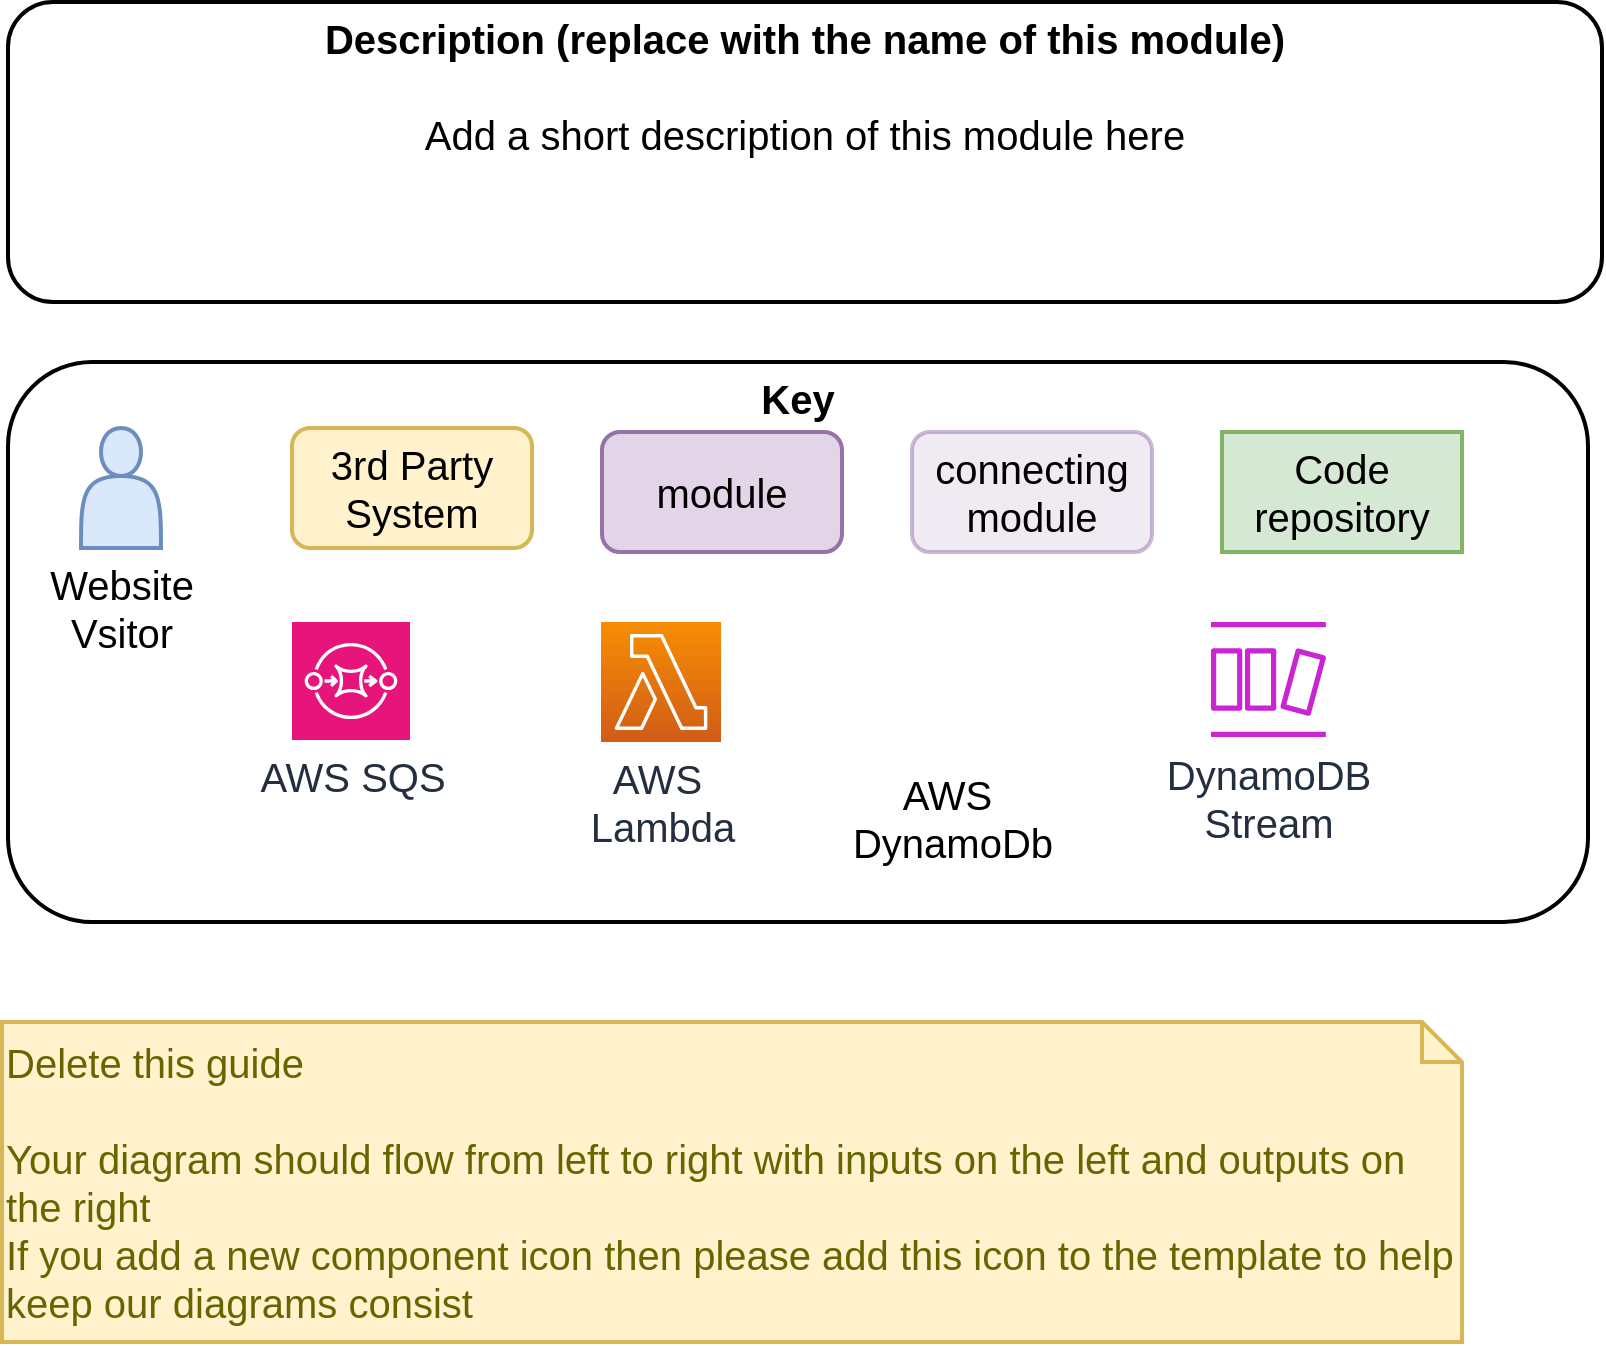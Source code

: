 <mxfile version="24.4.3" type="google">
  <diagram name="Page-1" id="7i0HS5fh59K__IMDZCdu">
    <mxGraphModel grid="1" page="1" gridSize="10" guides="1" tooltips="1" connect="1" arrows="1" fold="1" pageScale="1" pageWidth="827" pageHeight="1169" math="0" shadow="0">
      <root>
        <mxCell id="0" />
        <mxCell id="1" parent="0" />
        <mxCell id="xzGNzA1wx21qWqhvKcMt-1" value="&lt;b style=&quot;font-size: 20px;&quot;&gt;Key&lt;/b&gt;" style="rounded=1;whiteSpace=wrap;html=1;labelPosition=center;verticalLabelPosition=middle;align=center;verticalAlign=top;fontSize=20;labelBackgroundColor=none;strokeWidth=2;" vertex="1" parent="1">
          <mxGeometry x="-827" y="-970" width="790" height="280" as="geometry" />
        </mxCell>
        <mxCell id="bnqMVER4PhRWbPe9dfjj-4" value="&lt;font style=&quot;font-size: 20px;&quot; color=&quot;#000000&quot;&gt;Website&lt;/font&gt;&lt;div style=&quot;font-size: 20px;&quot;&gt;&lt;font style=&quot;font-size: 20px;&quot; color=&quot;#000000&quot;&gt;Vsitor&lt;/font&gt;&lt;/div&gt;" style="shape=actor;whiteSpace=wrap;html=1;fillColor=#dae8fc;strokeColor=#6c8ebf;labelPosition=center;verticalLabelPosition=bottom;align=center;verticalAlign=top;fontSize=20;strokeWidth=2;labelBackgroundColor=none;" vertex="1" parent="1">
          <mxGeometry x="-790.5" y="-937" width="40" height="60" as="geometry" />
        </mxCell>
        <mxCell id="YFDi_EJo6m9hiwI_MBTn-1" value="&lt;div style=&quot;font-size: 20px;&quot;&gt;&lt;b style=&quot;background-color: initial; font-size: 20px;&quot;&gt;Description (replace with the name of this module)&lt;/b&gt;&lt;/div&gt;&lt;div style=&quot;font-size: 20px;&quot;&gt;&lt;div style=&quot;font-size: 20px;&quot;&gt;&lt;br style=&quot;font-size: 20px;&quot;&gt;&lt;/div&gt;&lt;div style=&quot;font-size: 20px;&quot;&gt;Add a short description of this module here&lt;/div&gt;&lt;/div&gt;&lt;div style=&quot;font-size: 20px;&quot;&gt;&lt;br style=&quot;font-size: 20px;&quot;&gt;&lt;/div&gt;" style="rounded=1;whiteSpace=wrap;html=1;labelPosition=center;verticalLabelPosition=middle;align=center;verticalAlign=top;fontSize=20;labelBackgroundColor=none;strokeWidth=2;" vertex="1" parent="1">
          <mxGeometry x="-827" y="-1150" width="797" height="150" as="geometry" />
        </mxCell>
        <mxCell id="xzGNzA1wx21qWqhvKcMt-2" value="module" style="rounded=1;whiteSpace=wrap;html=1;fillColor=#e1d5e7;strokeColor=#9673a6;fontSize=20;strokeWidth=2;labelBackgroundColor=none;" vertex="1" parent="1">
          <mxGeometry x="-530" y="-935" width="120" height="60" as="geometry" />
        </mxCell>
        <mxCell id="xzGNzA1wx21qWqhvKcMt-3" value="Code repository" style="rounded=0;whiteSpace=wrap;html=1;fillColor=#d5e8d4;strokeColor=#82b366;fontSize=20;labelBackgroundColor=none;strokeWidth=2;" vertex="1" parent="1">
          <mxGeometry x="-220" y="-935" width="120" height="60" as="geometry" />
        </mxCell>
        <mxCell id="xzGNzA1wx21qWqhvKcMt-4" value="AWS&amp;nbsp;&lt;div style=&quot;font-size: 20px;&quot;&gt;DynamoDb&lt;/div&gt;" style="shape=image;html=1;verticalAlign=top;verticalLabelPosition=bottom;imageAspect=0;aspect=fixed;image=https://cdn2.iconfinder.com/data/icons/amazon-aws-stencils/100/Database_copy_DynamoDB-128.png;fontSize=20;labelBackgroundColor=none;strokeWidth=2;" vertex="1" parent="1">
          <mxGeometry x="-389" y="-840" width="68" height="68" as="geometry" />
        </mxCell>
        <mxCell id="xzGNzA1wx21qWqhvKcMt-5" value="AWS&amp;nbsp;&lt;div style=&quot;font-size: 20px;&quot;&gt;Lambda&lt;/div&gt;" style="sketch=0;points=[[0,0,0],[0.25,0,0],[0.5,0,0],[0.75,0,0],[1,0,0],[0,1,0],[0.25,1,0],[0.5,1,0],[0.75,1,0],[1,1,0],[0,0.25,0],[0,0.5,0],[0,0.75,0],[1,0.25,0],[1,0.5,0],[1,0.75,0]];outlineConnect=0;fontColor=#232F3E;gradientColor=#F78E04;gradientDirection=north;fillColor=#D05C17;strokeColor=#ffffff;dashed=0;verticalLabelPosition=bottom;verticalAlign=top;align=center;html=1;fontSize=20;fontStyle=0;aspect=fixed;shape=mxgraph.aws4.resourceIcon;resIcon=mxgraph.aws4.lambda;labelBackgroundColor=none;strokeWidth=2;" vertex="1" parent="1">
          <mxGeometry x="-530.5" y="-840" width="60" height="60" as="geometry" />
        </mxCell>
        <mxCell id="xzGNzA1wx21qWqhvKcMt-6" value="AWS SQS" style="sketch=0;points=[[0,0,0],[0.25,0,0],[0.5,0,0],[0.75,0,0],[1,0,0],[0,1,0],[0.25,1,0],[0.5,1,0],[0.75,1,0],[1,1,0],[0,0.25,0],[0,0.5,0],[0,0.75,0],[1,0.25,0],[1,0.5,0],[1,0.75,0]];outlineConnect=0;fontColor=#232F3E;fillColor=#E7157B;strokeColor=#ffffff;dashed=0;verticalLabelPosition=bottom;verticalAlign=top;align=center;html=1;fontSize=20;fontStyle=0;aspect=fixed;shape=mxgraph.aws4.resourceIcon;resIcon=mxgraph.aws4.sqs;labelBackgroundColor=none;strokeWidth=2;" vertex="1" parent="1">
          <mxGeometry x="-685" y="-840" width="59" height="59" as="geometry" />
        </mxCell>
        <mxCell id="xzGNzA1wx21qWqhvKcMt-7" value="connecting module" style="rounded=1;whiteSpace=wrap;html=1;fillColor=#e1d5e7;strokeColor=#9673a6;fontSize=20;strokeWidth=2;labelBackgroundColor=none;fillStyle=auto;opacity=50;" vertex="1" parent="1">
          <mxGeometry x="-375" y="-935" width="120" height="60" as="geometry" />
        </mxCell>
        <mxCell id="xzGNzA1wx21qWqhvKcMt-8" value="&lt;font style=&quot;font-size: 20px;&quot;&gt;DynamoDB&lt;/font&gt;&lt;div style=&quot;font-size: 20px;&quot;&gt;&lt;font style=&quot;font-size: 20px;&quot;&gt;Stream&lt;/font&gt;&lt;/div&gt;" style="sketch=0;outlineConnect=0;fontColor=#232F3E;gradientColor=none;fillColor=#C925D1;strokeColor=none;dashed=0;verticalLabelPosition=bottom;verticalAlign=top;align=center;html=1;fontSize=20;fontStyle=0;aspect=fixed;pointerEvents=1;shape=mxgraph.aws4.dynamodb_stream;labelBackgroundColor=none;" vertex="1" parent="1">
          <mxGeometry x="-225.5" y="-840" width="57.5" height="57.5" as="geometry" />
        </mxCell>
        <mxCell id="xzGNzA1wx21qWqhvKcMt-9" value="3rd Party&lt;div style=&quot;font-size: 20px;&quot;&gt;System&lt;/div&gt;" style="rounded=1;whiteSpace=wrap;html=1;fillColor=#fff2cc;strokeColor=#d6b656;strokeWidth=2;fontSize=20;" vertex="1" parent="1">
          <mxGeometry x="-685" y="-937" width="120" height="60" as="geometry" />
        </mxCell>
        <mxCell id="xzGNzA1wx21qWqhvKcMt-10" value="&lt;font style=&quot;font-size: 20px;&quot;&gt;Delete this guide&lt;/font&gt;&lt;div style=&quot;font-size: 20px;&quot;&gt;&lt;font style=&quot;font-size: 20px;&quot;&gt;&lt;br style=&quot;font-size: 20px;&quot;&gt;&lt;/font&gt;&lt;/div&gt;&lt;div style=&quot;font-size: 20px;&quot;&gt;Your diagram should flow from left to right with inputs on the left and outputs on the right&lt;/div&gt;&lt;div style=&quot;font-size: 20px;&quot;&gt;If you add a new component icon then please add this icon to the template to help keep our diagrams consist&lt;/div&gt;" style="shape=note;strokeWidth=2;fontSize=20;size=20;whiteSpace=wrap;html=1;fillColor=#fff2cc;strokeColor=#d6b656;fontColor=#666600;align=left;" vertex="1" parent="1">
          <mxGeometry x="-830" y="-640" width="730" height="160" as="geometry" />
        </mxCell>
      </root>
    </mxGraphModel>
  </diagram>
</mxfile>
